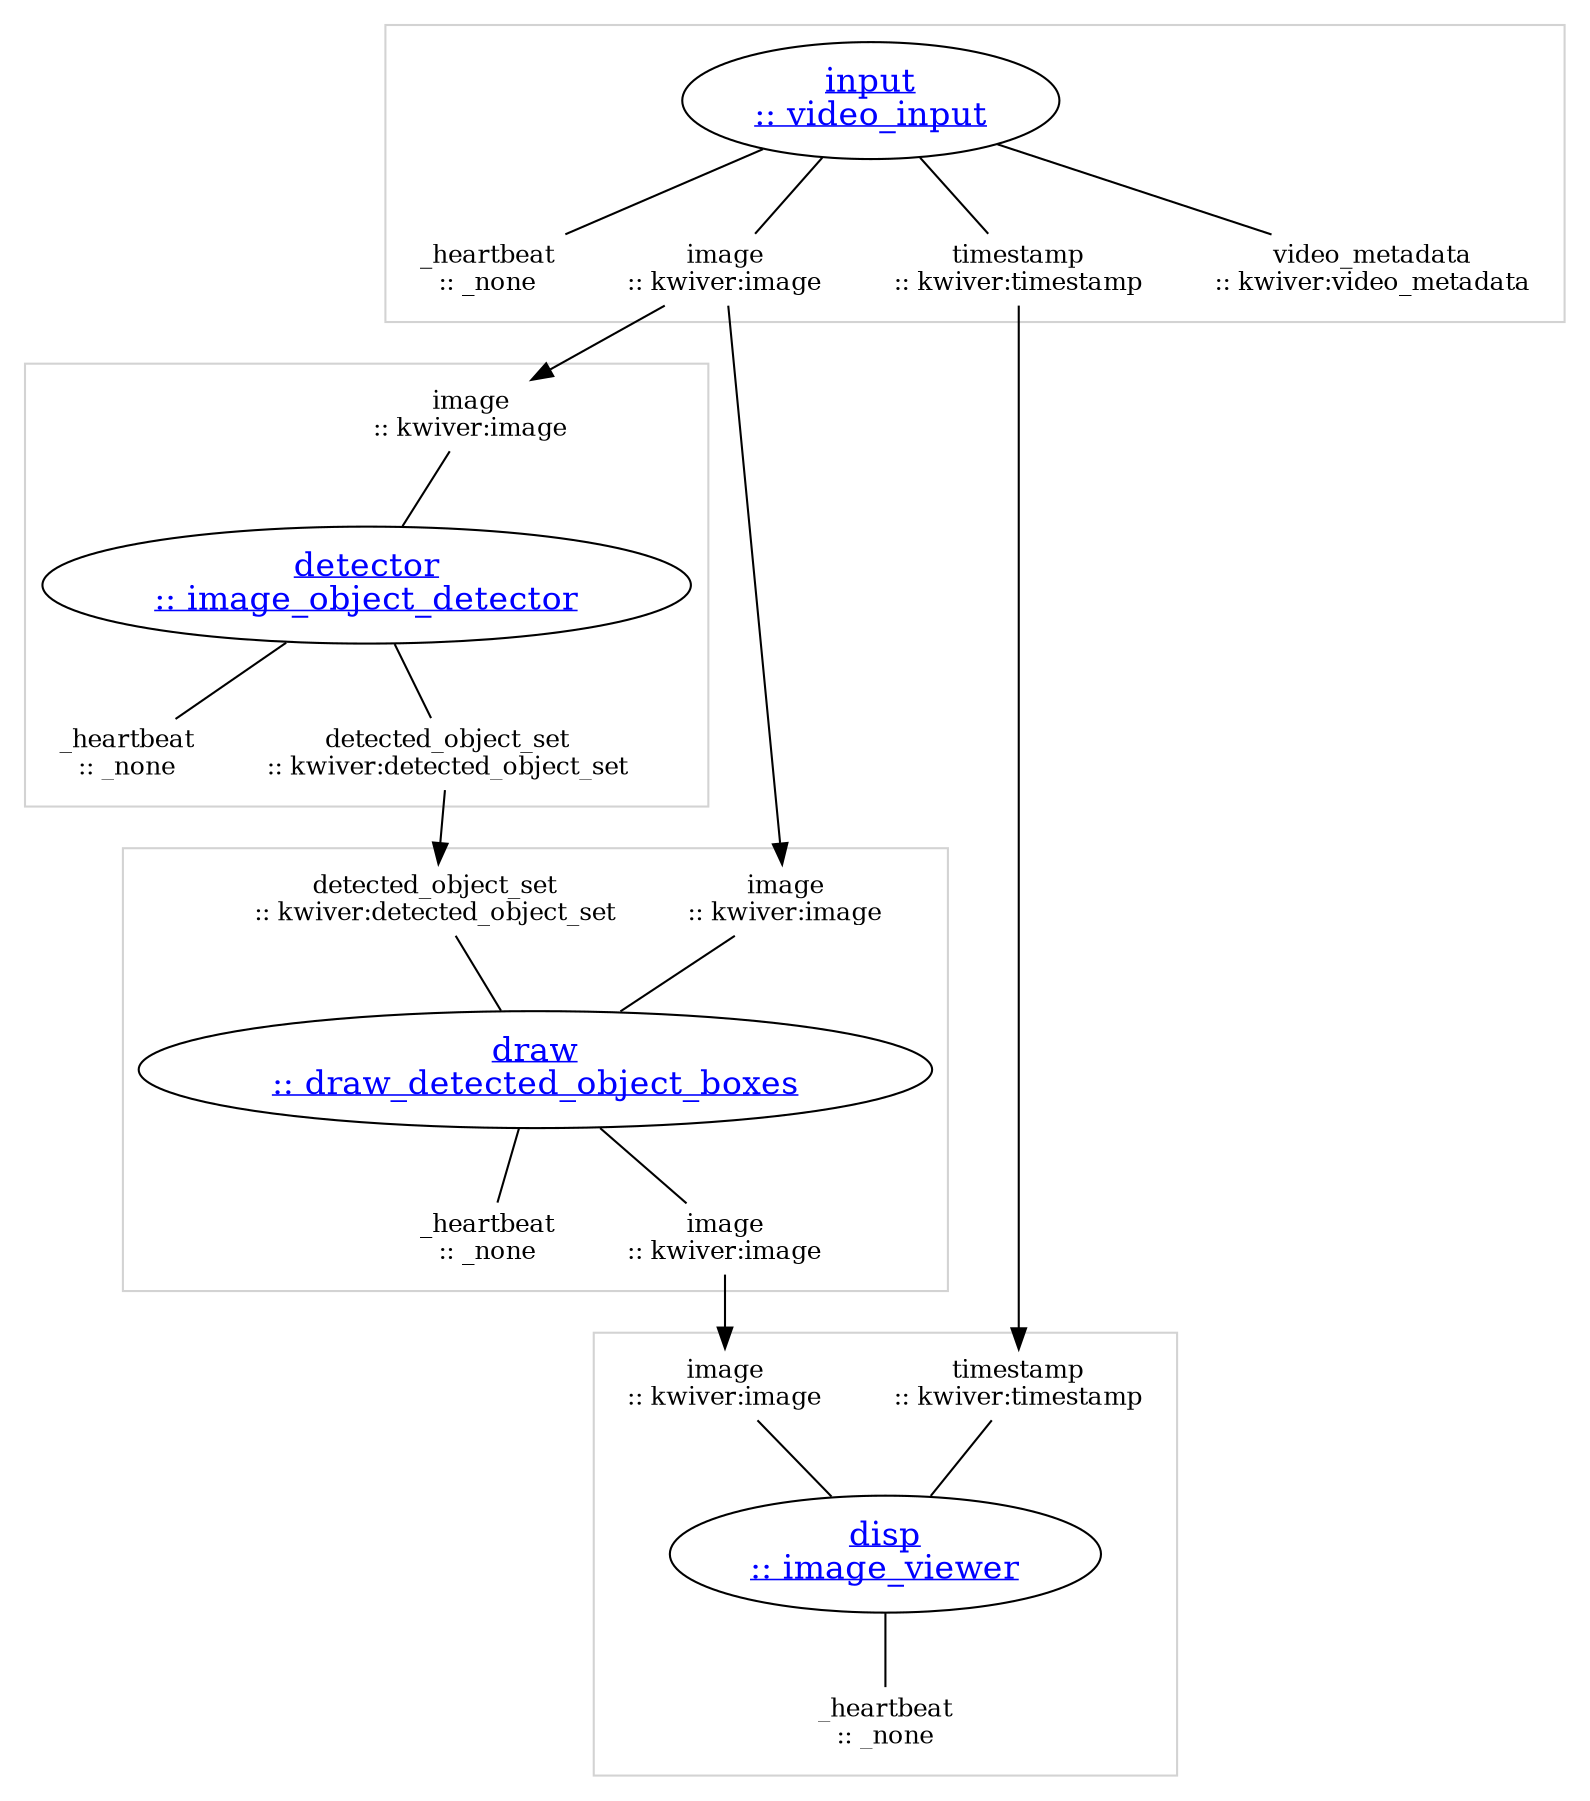 strict digraph "unnamed" {
clusterrank=local;

subgraph "cluster_detector" {
color=lightgray;

"detector_main" [label=<<u>detector<br/>:: image_object_detector</u>>,shape=ellipse,rank=same,fontcolor=blue,fontsize=16,href="../sprokit/processes/image_object_detector.html"];

"detector_input_image" [label="image\n:: kwiver:image",shape=none,height=0,width=0,fontsize=12];
"detector_input_image" -> "detector_main" [arrowhead=none,color=black];

"detector_output__heartbeat" [label="_heartbeat\n:: _none",shape=none,height=0,width=0,fontsize=12];
"detector_main" -> "detector_output__heartbeat" [arrowhead=none,color=black];
"detector_output_detected_object_set" [label="detected_object_set\n:: kwiver:detected_object_set",shape=none,height=0,width=0,fontsize=12];
"detector_main" -> "detector_output_detected_object_set" [arrowhead=none,color=black];

}

subgraph "cluster_disp" {
color=lightgray;

"disp_main" [label=<<u>disp<br/>:: image_viewer</u>>,shape=ellipse,rank=same,fontcolor=blue,fontsize=16,href="../sprokit/processes/image_viewer.html"];

"disp_input_image" [label="image\n:: kwiver:image",shape=none,height=0,width=0,fontsize=12];
"disp_input_image" -> "disp_main" [arrowhead=none,color=black];
"disp_input_timestamp" [label="timestamp\n:: kwiver:timestamp",shape=none,height=0,width=0,fontsize=12];
"disp_input_timestamp" -> "disp_main" [arrowhead=none,color=black];

"disp_output__heartbeat" [label="_heartbeat\n:: _none",shape=none,height=0,width=0,fontsize=12];
"disp_main" -> "disp_output__heartbeat" [arrowhead=none,color=black];

}

subgraph "cluster_draw" {
color=lightgray;

"draw_main" [label=<<u>draw<br/>:: draw_detected_object_boxes</u>>,shape=ellipse,rank=same,fontcolor=blue,fontsize=16,href="../sprokit/processes/draw_detected_object_boxes.html"];

"draw_input_detected_object_set" [label="detected_object_set\n:: kwiver:detected_object_set",shape=none,height=0,width=0,fontsize=12];
"draw_input_detected_object_set" -> "draw_main" [arrowhead=none,color=black];
"draw_input_image" [label="image\n:: kwiver:image",shape=none,height=0,width=0,fontsize=12];
"draw_input_image" -> "draw_main" [arrowhead=none,color=black];

"draw_output__heartbeat" [label="_heartbeat\n:: _none",shape=none,height=0,width=0,fontsize=12];
"draw_main" -> "draw_output__heartbeat" [arrowhead=none,color=black];
"draw_output_image" [label="image\n:: kwiver:image",shape=none,height=0,width=0,fontsize=12];
"draw_main" -> "draw_output_image" [arrowhead=none,color=black];

}

subgraph "cluster_input" {
color=lightgray;

"input_main" [label=<<u>input<br/>:: video_input</u>>,shape=ellipse,rank=same,fontcolor=blue,fontsize=16,href="../sprokit/processes/video_input.html"];


"input_output__heartbeat" [label="_heartbeat\n:: _none",shape=none,height=0,width=0,fontsize=12];
"input_main" -> "input_output__heartbeat" [arrowhead=none,color=black];
"input_output_image" [label="image\n:: kwiver:image",shape=none,height=0,width=0,fontsize=12];
"input_main" -> "input_output_image" [arrowhead=none,color=black];
"input_output_timestamp" [label="timestamp\n:: kwiver:timestamp",shape=none,height=0,width=0,fontsize=12];
"input_main" -> "input_output_timestamp" [arrowhead=none,color=black];
"input_output_video_metadata" [label="video_metadata\n:: kwiver:video_metadata",shape=none,height=0,width=0,fontsize=12];
"input_main" -> "input_output_video_metadata" [arrowhead=none,color=black];

}

"detector_output_detected_object_set" -> "draw_input_detected_object_set" [minlen=1,color=black,weight=1];
"draw_output_image" -> "disp_input_image" [minlen=1,color=black,weight=1];
"input_output_image" -> "detector_input_image" [minlen=1,color=black,weight=1];
"input_output_image" -> "draw_input_image" [minlen=1,color=black,weight=1];
"input_output_timestamp" -> "disp_input_timestamp" [minlen=1,color=black,weight=1];

}
